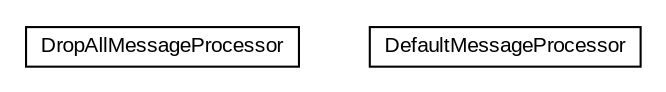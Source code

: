 #!/usr/local/bin/dot
#
# Class diagram 
# Generated by UMLGraph version R5_6-24-gf6e263 (http://www.umlgraph.org/)
#

digraph G {
	edge [fontname="arial",fontsize=10,labelfontname="arial",labelfontsize=10];
	node [fontname="arial",fontsize=10,shape=plaintext];
	nodesep=0.25;
	ranksep=0.5;
	// org.miloss.fgsms.agentcore.mp.DropAllMessageProcessor
	c35979 [label=<<table title="org.miloss.fgsms.agentcore.mp.DropAllMessageProcessor" border="0" cellborder="1" cellspacing="0" cellpadding="2" port="p" href="./DropAllMessageProcessor.html">
		<tr><td><table border="0" cellspacing="0" cellpadding="1">
<tr><td align="center" balign="center"> DropAllMessageProcessor </td></tr>
		</table></td></tr>
		</table>>, URL="./DropAllMessageProcessor.html", fontname="arial", fontcolor="black", fontsize=10.0];
	// org.miloss.fgsms.agentcore.mp.DefaultMessageProcessor
	c35980 [label=<<table title="org.miloss.fgsms.agentcore.mp.DefaultMessageProcessor" border="0" cellborder="1" cellspacing="0" cellpadding="2" port="p" href="./DefaultMessageProcessor.html">
		<tr><td><table border="0" cellspacing="0" cellpadding="1">
<tr><td align="center" balign="center"> DefaultMessageProcessor </td></tr>
		</table></td></tr>
		</table>>, URL="./DefaultMessageProcessor.html", fontname="arial", fontcolor="black", fontsize=10.0];
}

